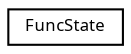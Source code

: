 digraph "Graphical Class Hierarchy"
{
  edge [fontname="Sans",fontsize="8",labelfontname="Sans",labelfontsize="8"];
  node [fontname="Sans",fontsize="8",shape=record];
  rankdir="LR";
  Node1 [label="FuncState",height=0.2,width=0.4,color="black", fillcolor="white", style="filled",URL="$struct_func_state.html"];
}
